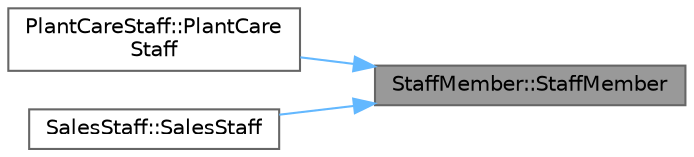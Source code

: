 digraph "StaffMember::StaffMember"
{
 // INTERACTIVE_SVG=YES
 // LATEX_PDF_SIZE
  bgcolor="transparent";
  edge [fontname=Helvetica,fontsize=10,labelfontname=Helvetica,labelfontsize=10];
  node [fontname=Helvetica,fontsize=10,shape=box,height=0.2,width=0.4];
  rankdir="RL";
  Node1 [id="Node000001",label="StaffMember::StaffMember",height=0.2,width=0.4,color="gray40", fillcolor="grey60", style="filled", fontcolor="black",tooltip="Constructs a StaffMember with a name and role."];
  Node1 -> Node2 [id="edge1_Node000001_Node000002",dir="back",color="steelblue1",style="solid",tooltip=" "];
  Node2 [id="Node000002",label="PlantCareStaff::PlantCare\lStaff",height=0.2,width=0.4,color="grey40", fillcolor="white", style="filled",URL="$class_plant_care_staff.html#a2bce984a84ffc4473b5df6b3be0fbc2d",tooltip="Constructs a PlantCareStaff member with a name."];
  Node1 -> Node3 [id="edge2_Node000001_Node000003",dir="back",color="steelblue1",style="solid",tooltip=" "];
  Node3 [id="Node000003",label="SalesStaff::SalesStaff",height=0.2,width=0.4,color="grey40", fillcolor="white", style="filled",URL="$class_sales_staff.html#a1141efb10012ec06c00ceaa33fd9e687",tooltip="Constructs a SalesStaff member with a name."];
}
